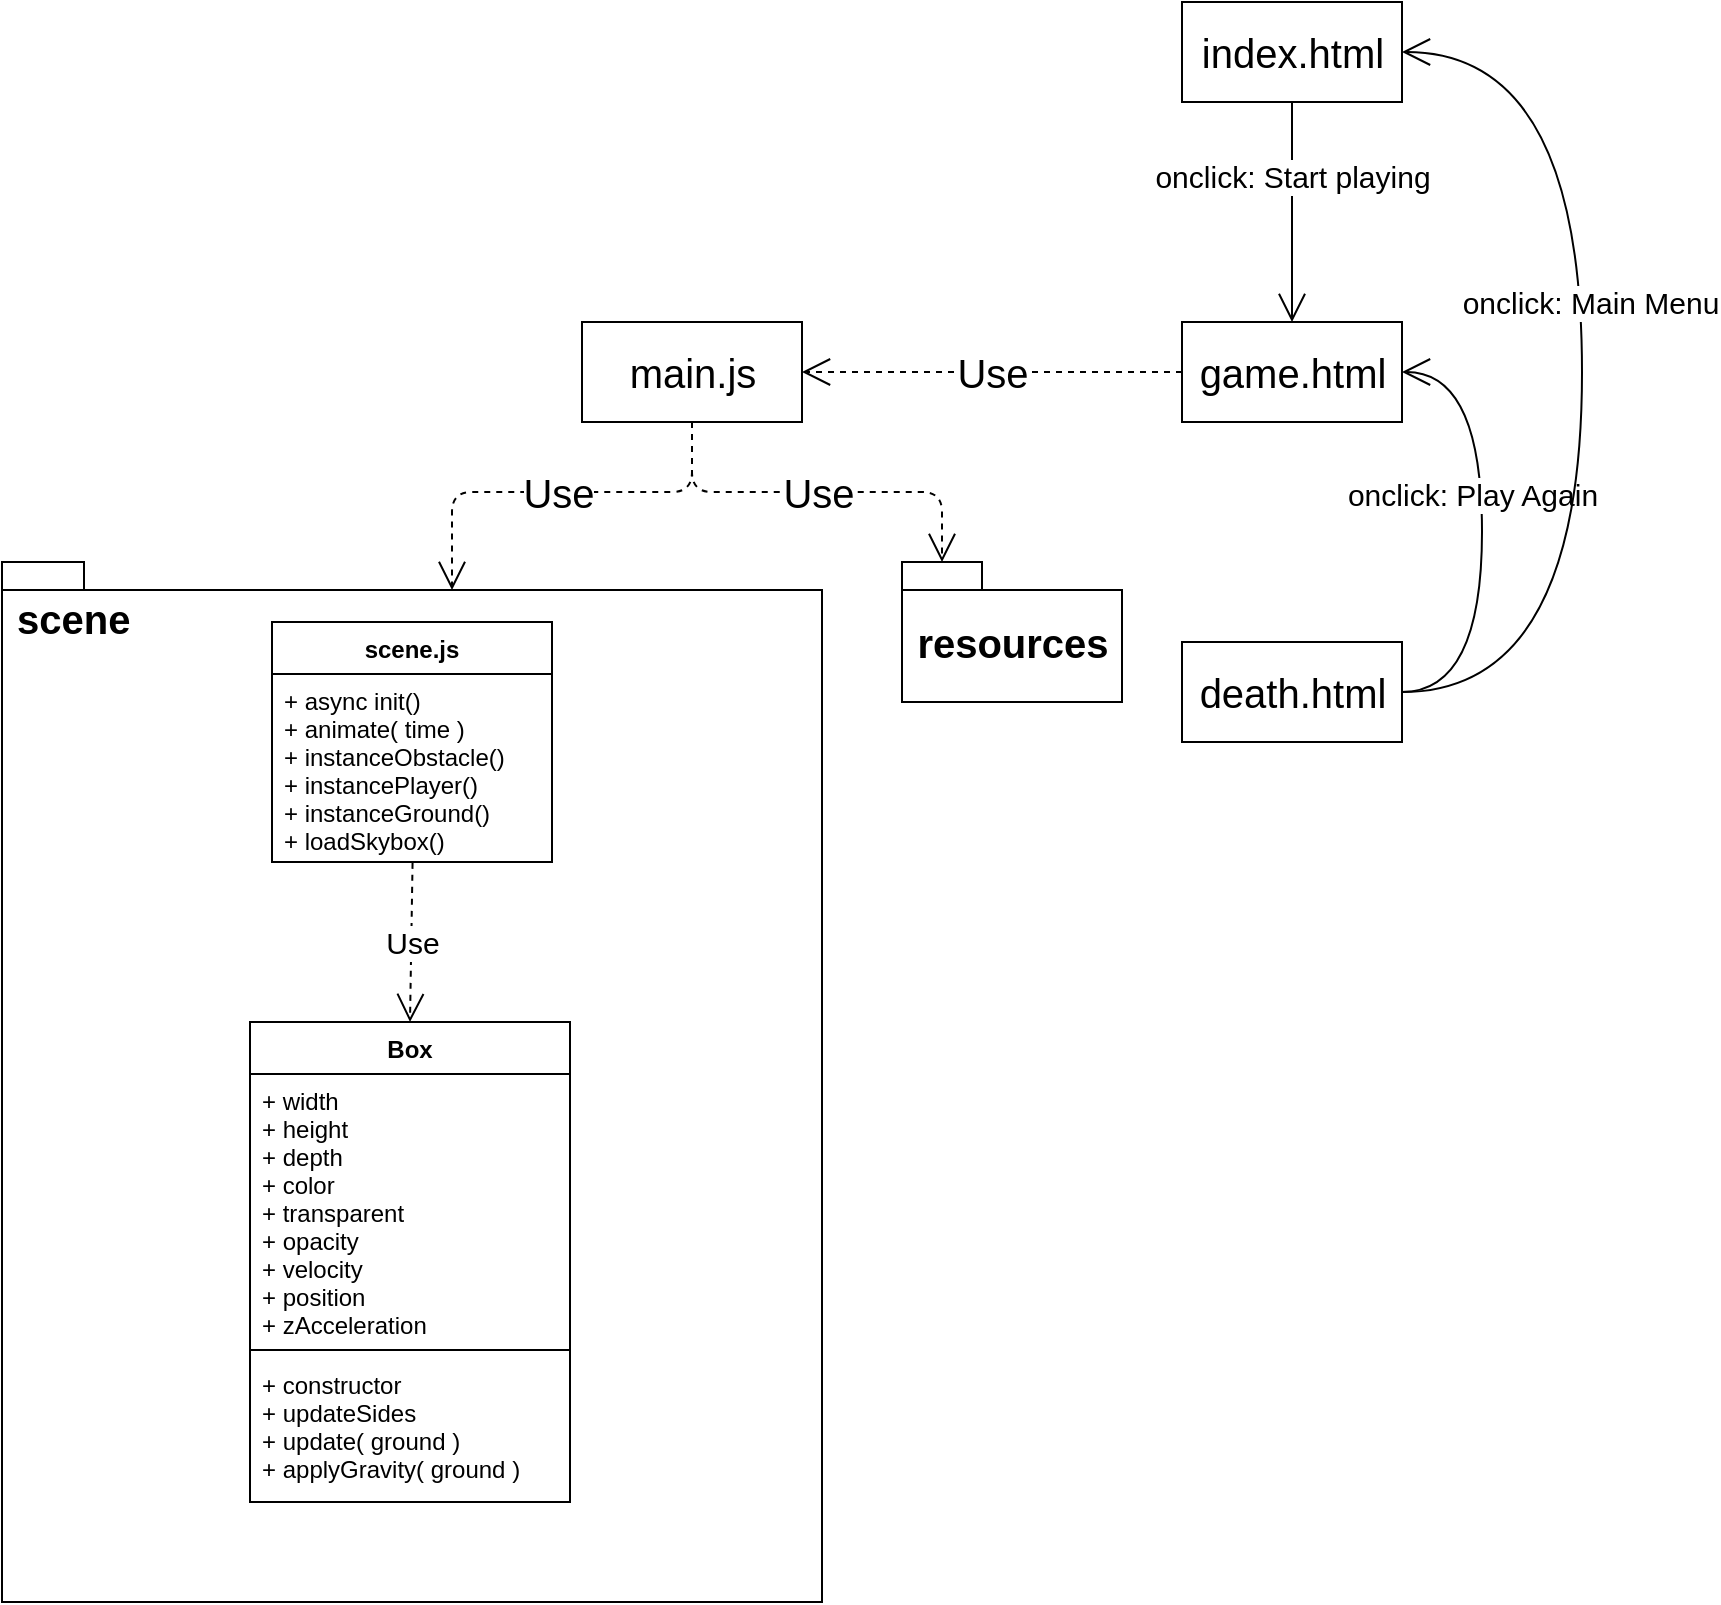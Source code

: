 <mxfile>
    <diagram id="mfgqjy8VhPDhi5bbT0jx" name="Pagina-1">
        <mxGraphModel dx="2332" dy="1574" grid="1" gridSize="10" guides="1" tooltips="1" connect="1" arrows="1" fold="1" page="1" pageScale="1" pageWidth="827" pageHeight="1169" math="0" shadow="0">
            <root>
                <mxCell id="0"/>
                <mxCell id="1" parent="0"/>
                <mxCell id="15" value="&lt;font style=&quot;font-size: 20px;&quot;&gt;&amp;nbsp;scene&lt;/font&gt;" style="shape=folder;fontStyle=1;spacingTop=10;tabWidth=40;tabHeight=14;tabPosition=left;html=1;verticalAlign=top;align=left;fillColor=none;" vertex="1" parent="1">
                    <mxGeometry x="30" y="330" width="410" height="520" as="geometry"/>
                </mxCell>
                <mxCell id="3" value="Box" style="swimlane;fontStyle=1;align=center;verticalAlign=top;childLayout=stackLayout;horizontal=1;startSize=26;horizontalStack=0;resizeParent=1;resizeParentMax=0;resizeLast=0;collapsible=1;marginBottom=0;" vertex="1" parent="1">
                    <mxGeometry x="154" y="560" width="160" height="240" as="geometry"/>
                </mxCell>
                <mxCell id="4" value="+ width&#10;+ height&#10;+ depth&#10;+ color&#10;+ transparent&#10;+ opacity&#10;+ velocity&#10;+ position&#10;+ zAcceleration" style="text;strokeColor=none;fillColor=none;align=left;verticalAlign=top;spacingLeft=4;spacingRight=4;overflow=hidden;rotatable=0;points=[[0,0.5],[1,0.5]];portConstraint=eastwest;" vertex="1" parent="3">
                    <mxGeometry y="26" width="160" height="134" as="geometry"/>
                </mxCell>
                <mxCell id="5" value="" style="line;strokeWidth=1;fillColor=none;align=left;verticalAlign=middle;spacingTop=-1;spacingLeft=3;spacingRight=3;rotatable=0;labelPosition=right;points=[];portConstraint=eastwest;strokeColor=inherit;" vertex="1" parent="3">
                    <mxGeometry y="160" width="160" height="8" as="geometry"/>
                </mxCell>
                <mxCell id="6" value="+ constructor&#10;+ updateSides&#10;+ update( ground )&#10;+ applyGravity( ground )" style="text;strokeColor=none;fillColor=none;align=left;verticalAlign=top;spacingLeft=4;spacingRight=4;overflow=hidden;rotatable=0;points=[[0,0.5],[1,0.5]];portConstraint=eastwest;" vertex="1" parent="3">
                    <mxGeometry y="168" width="160" height="72" as="geometry"/>
                </mxCell>
                <mxCell id="11" value="scene.js" style="swimlane;fontStyle=1;childLayout=stackLayout;horizontal=1;startSize=26;fillColor=none;horizontalStack=0;resizeParent=1;resizeParentMax=0;resizeLast=0;collapsible=1;marginBottom=0;" vertex="1" parent="1">
                    <mxGeometry x="165" y="360" width="140" height="120" as="geometry"/>
                </mxCell>
                <mxCell id="12" value="+ async init()&#10;+ animate( time )&#10;+ instanceObstacle()&#10;+ instancePlayer()&#10;+ instanceGround()&#10;+ loadSkybox()" style="text;strokeColor=none;fillColor=none;align=left;verticalAlign=top;spacingLeft=4;spacingRight=4;overflow=hidden;rotatable=0;points=[[0,0.5],[1,0.5]];portConstraint=eastwest;" vertex="1" parent="11">
                    <mxGeometry y="26" width="140" height="94" as="geometry"/>
                </mxCell>
                <mxCell id="16" value="&lt;font style=&quot;font-size: 20px;&quot;&gt;resources&lt;/font&gt;" style="shape=folder;fontStyle=1;spacingTop=10;tabWidth=40;tabHeight=14;tabPosition=left;html=1;fillColor=none;" vertex="1" parent="1">
                    <mxGeometry x="480" y="330" width="110" height="70" as="geometry"/>
                </mxCell>
                <mxCell id="17" value="&lt;font style=&quot;font-size: 20px;&quot;&gt;main.js&lt;/font&gt;" style="html=1;fillColor=none;" vertex="1" parent="1">
                    <mxGeometry x="320" y="210" width="110" height="50" as="geometry"/>
                </mxCell>
                <mxCell id="18" value="&lt;font style=&quot;font-size: 20px;&quot;&gt;Use&lt;/font&gt;" style="endArrow=open;endSize=12;dashed=1;html=1;exitX=0.5;exitY=1;exitDx=0;exitDy=0;entryX=0;entryY=0;entryDx=225;entryDy=14;entryPerimeter=0;edgeStyle=orthogonalEdgeStyle;" edge="1" parent="1" source="17" target="15">
                    <mxGeometry width="160" relative="1" as="geometry">
                        <mxPoint x="190" y="620" as="sourcePoint"/>
                        <mxPoint x="350" y="620" as="targetPoint"/>
                    </mxGeometry>
                </mxCell>
                <mxCell id="19" value="&lt;font style=&quot;font-size: 20px;&quot;&gt;Use&lt;/font&gt;" style="endArrow=open;endSize=12;dashed=1;html=1;exitX=0.5;exitY=1;exitDx=0;exitDy=0;entryX=0;entryY=0;entryDx=20;entryDy=0;entryPerimeter=0;edgeStyle=orthogonalEdgeStyle;" edge="1" parent="1" source="17" target="16">
                    <mxGeometry width="160" relative="1" as="geometry">
                        <mxPoint x="190" y="620" as="sourcePoint"/>
                        <mxPoint x="350" y="620" as="targetPoint"/>
                    </mxGeometry>
                </mxCell>
                <mxCell id="20" value="&lt;font style=&quot;font-size: 20px;&quot;&gt;game.html&lt;/font&gt;" style="html=1;fillColor=none;" vertex="1" parent="1">
                    <mxGeometry x="620" y="210" width="110" height="50" as="geometry"/>
                </mxCell>
                <mxCell id="21" value="&lt;font style=&quot;font-size: 20px;&quot;&gt;death.html&lt;/font&gt;" style="html=1;fillColor=none;" vertex="1" parent="1">
                    <mxGeometry x="620" y="370" width="110" height="50" as="geometry"/>
                </mxCell>
                <mxCell id="22" value="&lt;font style=&quot;font-size: 20px;&quot;&gt;index.html&lt;/font&gt;" style="html=1;fillColor=none;" vertex="1" parent="1">
                    <mxGeometry x="620" y="50" width="110" height="50" as="geometry"/>
                </mxCell>
                <mxCell id="23" value="&lt;font style=&quot;font-size: 20px;&quot;&gt;Use&lt;/font&gt;" style="endArrow=open;endSize=12;dashed=1;html=1;exitX=0;exitY=0.5;exitDx=0;exitDy=0;entryX=1;entryY=0.5;entryDx=0;entryDy=0;" edge="1" parent="1" source="20" target="17">
                    <mxGeometry width="160" relative="1" as="geometry">
                        <mxPoint x="310" y="320" as="sourcePoint"/>
                        <mxPoint x="470" y="320" as="targetPoint"/>
                    </mxGeometry>
                </mxCell>
                <mxCell id="24" value="" style="endArrow=open;endFill=1;endSize=12;html=1;exitX=1;exitY=0.5;exitDx=0;exitDy=0;entryX=1;entryY=0.5;entryDx=0;entryDy=0;edgeStyle=orthogonalEdgeStyle;curved=1;" edge="1" parent="1" source="21" target="20">
                    <mxGeometry width="160" relative="1" as="geometry">
                        <mxPoint x="260" y="320" as="sourcePoint"/>
                        <mxPoint x="420" y="320" as="targetPoint"/>
                        <Array as="points">
                            <mxPoint x="770" y="395"/>
                            <mxPoint x="770" y="235"/>
                        </Array>
                    </mxGeometry>
                </mxCell>
                <mxCell id="27" value="&lt;font style=&quot;font-size: 15px;&quot;&gt;onclick: Play Again&lt;/font&gt;" style="edgeLabel;html=1;align=center;verticalAlign=middle;resizable=0;points=[];" vertex="1" connectable="0" parent="24">
                    <mxGeometry x="0.159" y="5" relative="1" as="geometry">
                        <mxPoint as="offset"/>
                    </mxGeometry>
                </mxCell>
                <mxCell id="25" value="" style="endArrow=open;endFill=1;endSize=12;html=1;exitX=1;exitY=0.5;exitDx=0;exitDy=0;entryX=1;entryY=0.5;entryDx=0;entryDy=0;edgeStyle=orthogonalEdgeStyle;curved=1;" edge="1" parent="1" source="21" target="22">
                    <mxGeometry width="160" relative="1" as="geometry">
                        <mxPoint x="600" y="320" as="sourcePoint"/>
                        <mxPoint x="760" y="320" as="targetPoint"/>
                        <Array as="points">
                            <mxPoint x="820" y="395"/>
                            <mxPoint x="820" y="75"/>
                        </Array>
                    </mxGeometry>
                </mxCell>
                <mxCell id="26" value="&lt;font style=&quot;font-size: 15px;&quot;&gt;onclick: Main Menu&lt;/font&gt;" style="edgeLabel;html=1;align=center;verticalAlign=middle;resizable=0;points=[];" vertex="1" connectable="0" parent="25">
                    <mxGeometry x="0.139" y="-4" relative="1" as="geometry">
                        <mxPoint as="offset"/>
                    </mxGeometry>
                </mxCell>
                <mxCell id="28" value="" style="endArrow=open;endFill=1;endSize=12;html=1;curved=1;exitX=0.5;exitY=1;exitDx=0;exitDy=0;entryX=0.5;entryY=0;entryDx=0;entryDy=0;" edge="1" parent="1" source="22" target="20">
                    <mxGeometry width="160" relative="1" as="geometry">
                        <mxPoint x="630" y="310" as="sourcePoint"/>
                        <mxPoint x="790" y="310" as="targetPoint"/>
                    </mxGeometry>
                </mxCell>
                <mxCell id="29" value="&lt;font style=&quot;font-size: 15px;&quot;&gt;onclick: Start playing&lt;/font&gt;" style="edgeLabel;html=1;align=center;verticalAlign=middle;resizable=0;points=[];" vertex="1" connectable="0" parent="28">
                    <mxGeometry x="-0.325" relative="1" as="geometry">
                        <mxPoint as="offset"/>
                    </mxGeometry>
                </mxCell>
                <mxCell id="30" value="Use" style="endArrow=open;endSize=12;dashed=1;html=1;fontSize=15;curved=1;exitX=0.502;exitY=1.005;exitDx=0;exitDy=0;exitPerimeter=0;entryX=0.5;entryY=0;entryDx=0;entryDy=0;" edge="1" parent="1" source="12" target="3">
                    <mxGeometry width="160" relative="1" as="geometry">
                        <mxPoint x="240" y="620" as="sourcePoint"/>
                        <mxPoint x="400" y="620" as="targetPoint"/>
                    </mxGeometry>
                </mxCell>
            </root>
        </mxGraphModel>
    </diagram>
</mxfile>